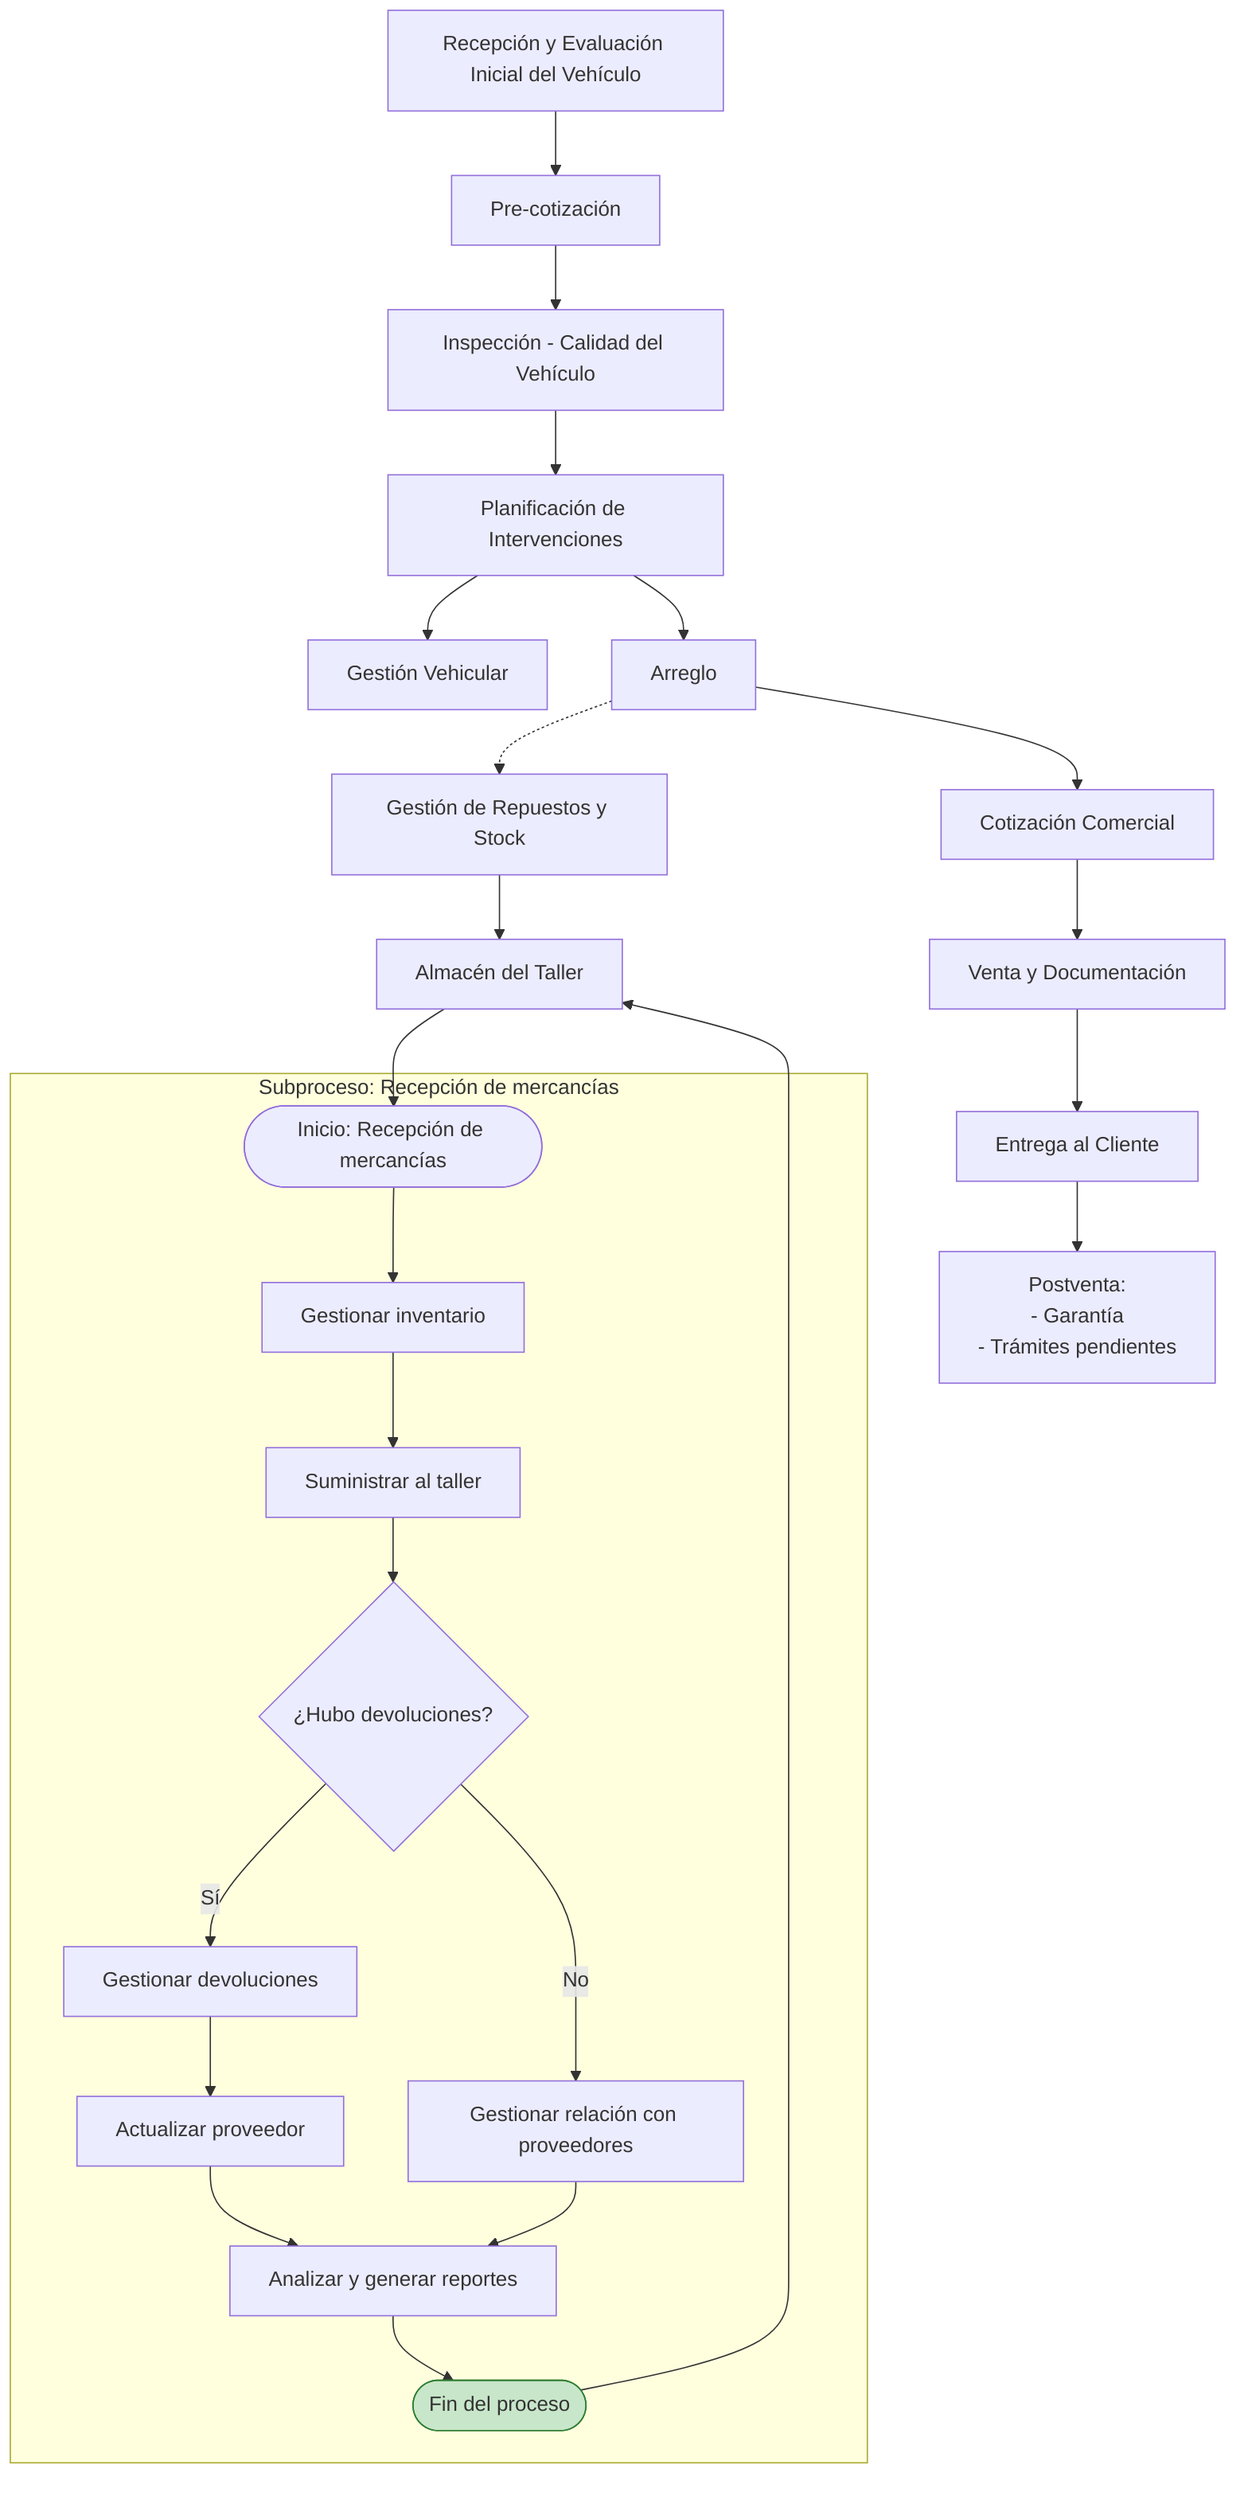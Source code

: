 flowchart TD
  %% Definición de estilos
  classDef fin_exito fill:#c8e6c9,stroke:#2e7d32;
  classDef fin_error fill:#ffcdd2,stroke:#c62828;

  %% Mapa de procesos central
  REC["Recepción y Evaluación Inicial del Vehículo"]
  PRE["Pre-cotización"]
  CAL1["Inspección - Calidad del Vehículo"]
  PLAN["Planificación de Intervenciones"]
  GEST["Gestión Vehicular"]
  TALLER["Arreglo"]
  COT["Cotización Comercial"]
  VTA["Venta y Documentación"]
  ENT["Entrega al Cliente"]
  POSV["Postventa:<br/>- Garantía<br/>- Trámites pendientes"]
  REP["Gestión de Repuestos y Stock"]
  ALM["Almacén del Taller"]

  REC --> PRE --> CAL1 --> PLAN
  PLAN --> GEST
  PLAN --> TALLER
  TALLER --> COT --> VTA --> ENT --> POSV
  TALLER -.-> REP --> ALM

  %% Subproceso: Recepción de mercancías
  subgraph RMI["Subproceso: Recepción de mercancías"]
    RMI_Start(["Inicio: Recepción de mercancías"])
    RMI_Start --> RMI_Inv["Gestionar inventario"]
    RMI_Inv --> RMI_Sum["Suministrar al taller"]
    RMI_Sum --> RMI_Dev{"¿Hubo devoluciones?"}

    RMI_Dev -- Sí --> RMI_GestDev["Gestionar devoluciones"]
    RMI_GestDev --> RMI_ProvUpd["Actualizar proveedor"]
    RMI_ProvUpd --> RMI_Rep["Analizar y generar reportes"]

    RMI_Dev -- No --> RMI_Prov["Gestionar relación con proveedores"]
    RMI_Prov --> RMI_Rep

    RMI_Rep --> RMI_Fin(["Fin del proceso"])
    class RMI_Fin fin_exito
  end

  %% Conexión del subproceso al flujo central
  ALM --> RMI_Start
  RMI_Fin --> ALM